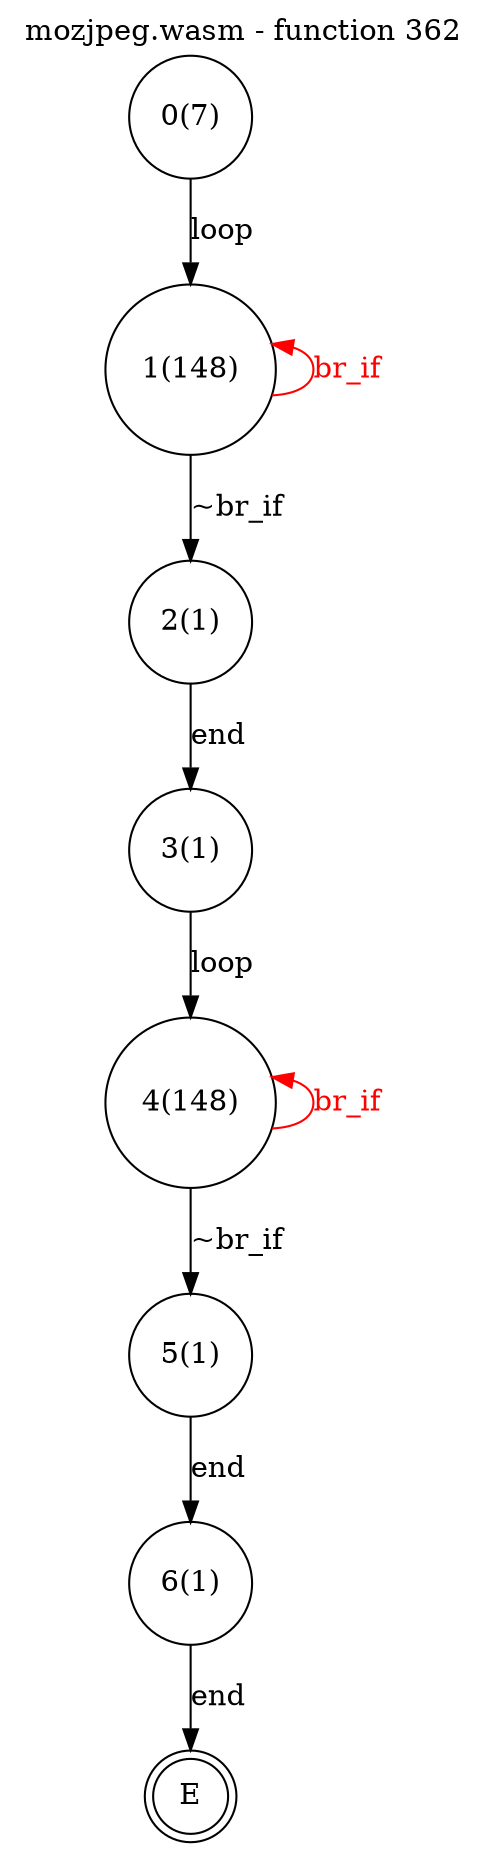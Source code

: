 digraph finite_state_machine {
    label = "mozjpeg.wasm - function 362"
    labelloc =  t
    labelfontsize = 16
    labelfontcolor = black
    labelfontname = "Helvetica"
    node [shape = doublecircle]; E ;
node [shape=circle, fontcolor=black, style="", label="0(7)"]0
node [shape=circle, fontcolor=black, style="", label="1(148)"]1
node [shape=circle, fontcolor=black, style="", label="2(1)"]2
node [shape=circle, fontcolor=black, style="", label="3(1)"]3
node [shape=circle, fontcolor=black, style="", label="4(148)"]4
node [shape=circle, fontcolor=black, style="", label="5(1)"]5
node [shape=circle, fontcolor=black, style="", label="6(1)"]6
node [shape=circle, fontcolor=black, style="", label="E"]E
    0 -> 1[label="loop"];
    1 -> 2[label="~br_if"];
    1 -> 1[color="red" dir=back fontcolor="red" label="br_if"];
    2 -> 3[label="end"];
    3 -> 4[label="loop"];
    4 -> 5[label="~br_if"];
    4 -> 4[color="red" dir=back fontcolor="red" label="br_if"];
    5 -> 6[label="end"];
    6 -> E[label="end"];
}
